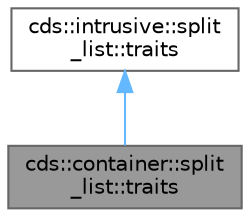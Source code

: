 digraph "cds::container::split_list::traits"
{
 // LATEX_PDF_SIZE
  bgcolor="transparent";
  edge [fontname=Helvetica,fontsize=10,labelfontname=Helvetica,labelfontsize=10];
  node [fontname=Helvetica,fontsize=10,shape=box,height=0.2,width=0.4];
  Node1 [id="Node000001",label="cds::container::split\l_list::traits",height=0.2,width=0.4,color="gray40", fillcolor="grey60", style="filled", fontcolor="black",tooltip="SplitListSet traits"];
  Node2 -> Node1 [id="edge1_Node000001_Node000002",dir="back",color="steelblue1",style="solid",tooltip=" "];
  Node2 [id="Node000002",label="cds::intrusive::split\l_list::traits",height=0.2,width=0.4,color="gray40", fillcolor="white", style="filled",URL="$structcds_1_1intrusive_1_1split__list_1_1traits.html",tooltip="SplitListSet traits"];
}
